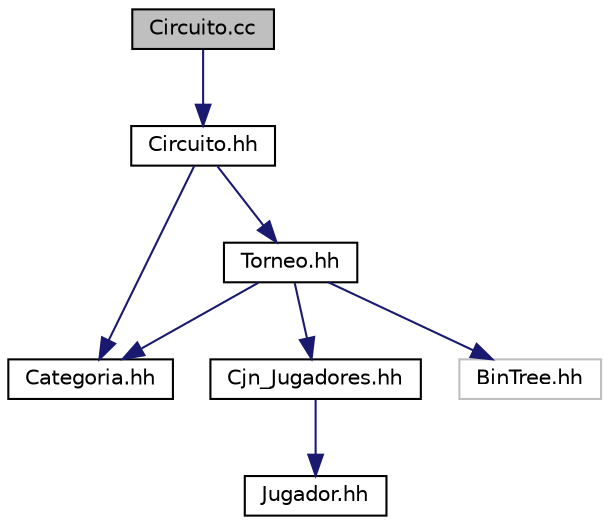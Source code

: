digraph "Circuito.cc"
{
 // LATEX_PDF_SIZE
  edge [fontname="Helvetica",fontsize="10",labelfontname="Helvetica",labelfontsize="10"];
  node [fontname="Helvetica",fontsize="10",shape=record];
  Node1 [label="Circuito.cc",height=0.2,width=0.4,color="black", fillcolor="grey75", style="filled", fontcolor="black",tooltip=" "];
  Node1 -> Node2 [color="midnightblue",fontsize="10",style="solid",fontname="Helvetica"];
  Node2 [label="Circuito.hh",height=0.2,width=0.4,color="black", fillcolor="white", style="filled",URL="$Circuito_8hh.html",tooltip="Especificación de la clase Circuito."];
  Node2 -> Node3 [color="midnightblue",fontsize="10",style="solid",fontname="Helvetica"];
  Node3 [label="Categoria.hh",height=0.2,width=0.4,color="black", fillcolor="white", style="filled",URL="$Categoria_8hh.html",tooltip="Especificación de la clase Categoria."];
  Node2 -> Node4 [color="midnightblue",fontsize="10",style="solid",fontname="Helvetica"];
  Node4 [label="Torneo.hh",height=0.2,width=0.4,color="black", fillcolor="white", style="filled",URL="$Torneo_8hh.html",tooltip="Especificación de la clase Torneo."];
  Node4 -> Node5 [color="midnightblue",fontsize="10",style="solid",fontname="Helvetica"];
  Node5 [label="Cjn_Jugadores.hh",height=0.2,width=0.4,color="black", fillcolor="white", style="filled",URL="$Cjn__Jugadores_8hh.html",tooltip="Especificación de la clase Cjn_Jugadores."];
  Node5 -> Node6 [color="midnightblue",fontsize="10",style="solid",fontname="Helvetica"];
  Node6 [label="Jugador.hh",height=0.2,width=0.4,color="black", fillcolor="white", style="filled",URL="$Jugador_8hh.html",tooltip="Especificación de la clase Jugador."];
  Node4 -> Node3 [color="midnightblue",fontsize="10",style="solid",fontname="Helvetica"];
  Node4 -> Node7 [color="midnightblue",fontsize="10",style="solid",fontname="Helvetica"];
  Node7 [label="BinTree.hh",height=0.2,width=0.4,color="grey75", fillcolor="white", style="filled",tooltip=" "];
}
